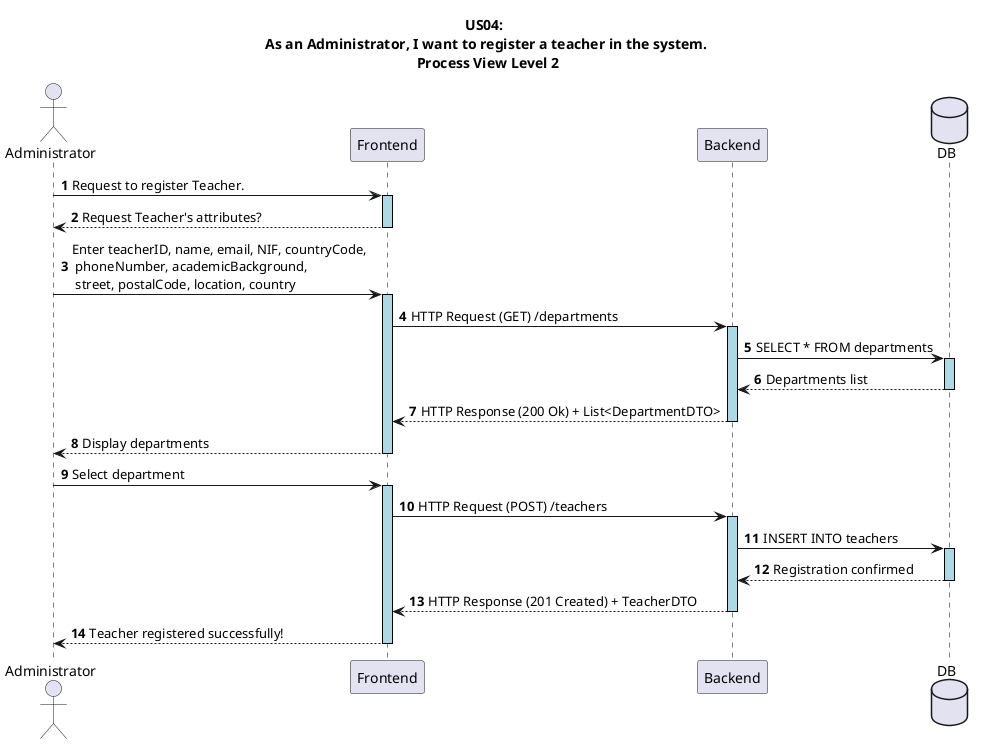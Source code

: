 @startuml
autonumber

skinparam sequence {
   LifelineBorderColor black
   LifelineBackgroundColor LightBlue
 }

title US04: \n As an Administrator, I want to register a teacher in the system. \n Process View Level 2

actor Administrator
participant "Frontend" as FE
participant "Backend" as BE
database DB

Administrator -> FE ++: Request to register Teacher.
FE --> Administrator --: Request Teacher's attributes?

Administrator -> FE ++: Enter teacherID, name, email, NIF, countryCode, \n phoneNumber, academicBackground, \n street, postalCode, location, country

FE -> BE ++: HTTP Request (GET) /departments
BE -> DB ++: SELECT * FROM departments
DB --> BE --: Departments list
BE --> FE --: HTTP Response (200 Ok) + List<DepartmentDTO>
FE --> Administrator --: Display departments

Administrator -> FE ++: Select department

FE -> BE ++: HTTP Request (POST) /teachers
BE -> DB ++: INSERT INTO teachers
DB --> BE --: Registration confirmed
BE --> FE --: HTTP Response (201 Created) + TeacherDTO
FE --> Administrator --: Teacher registered successfully!

@enduml
